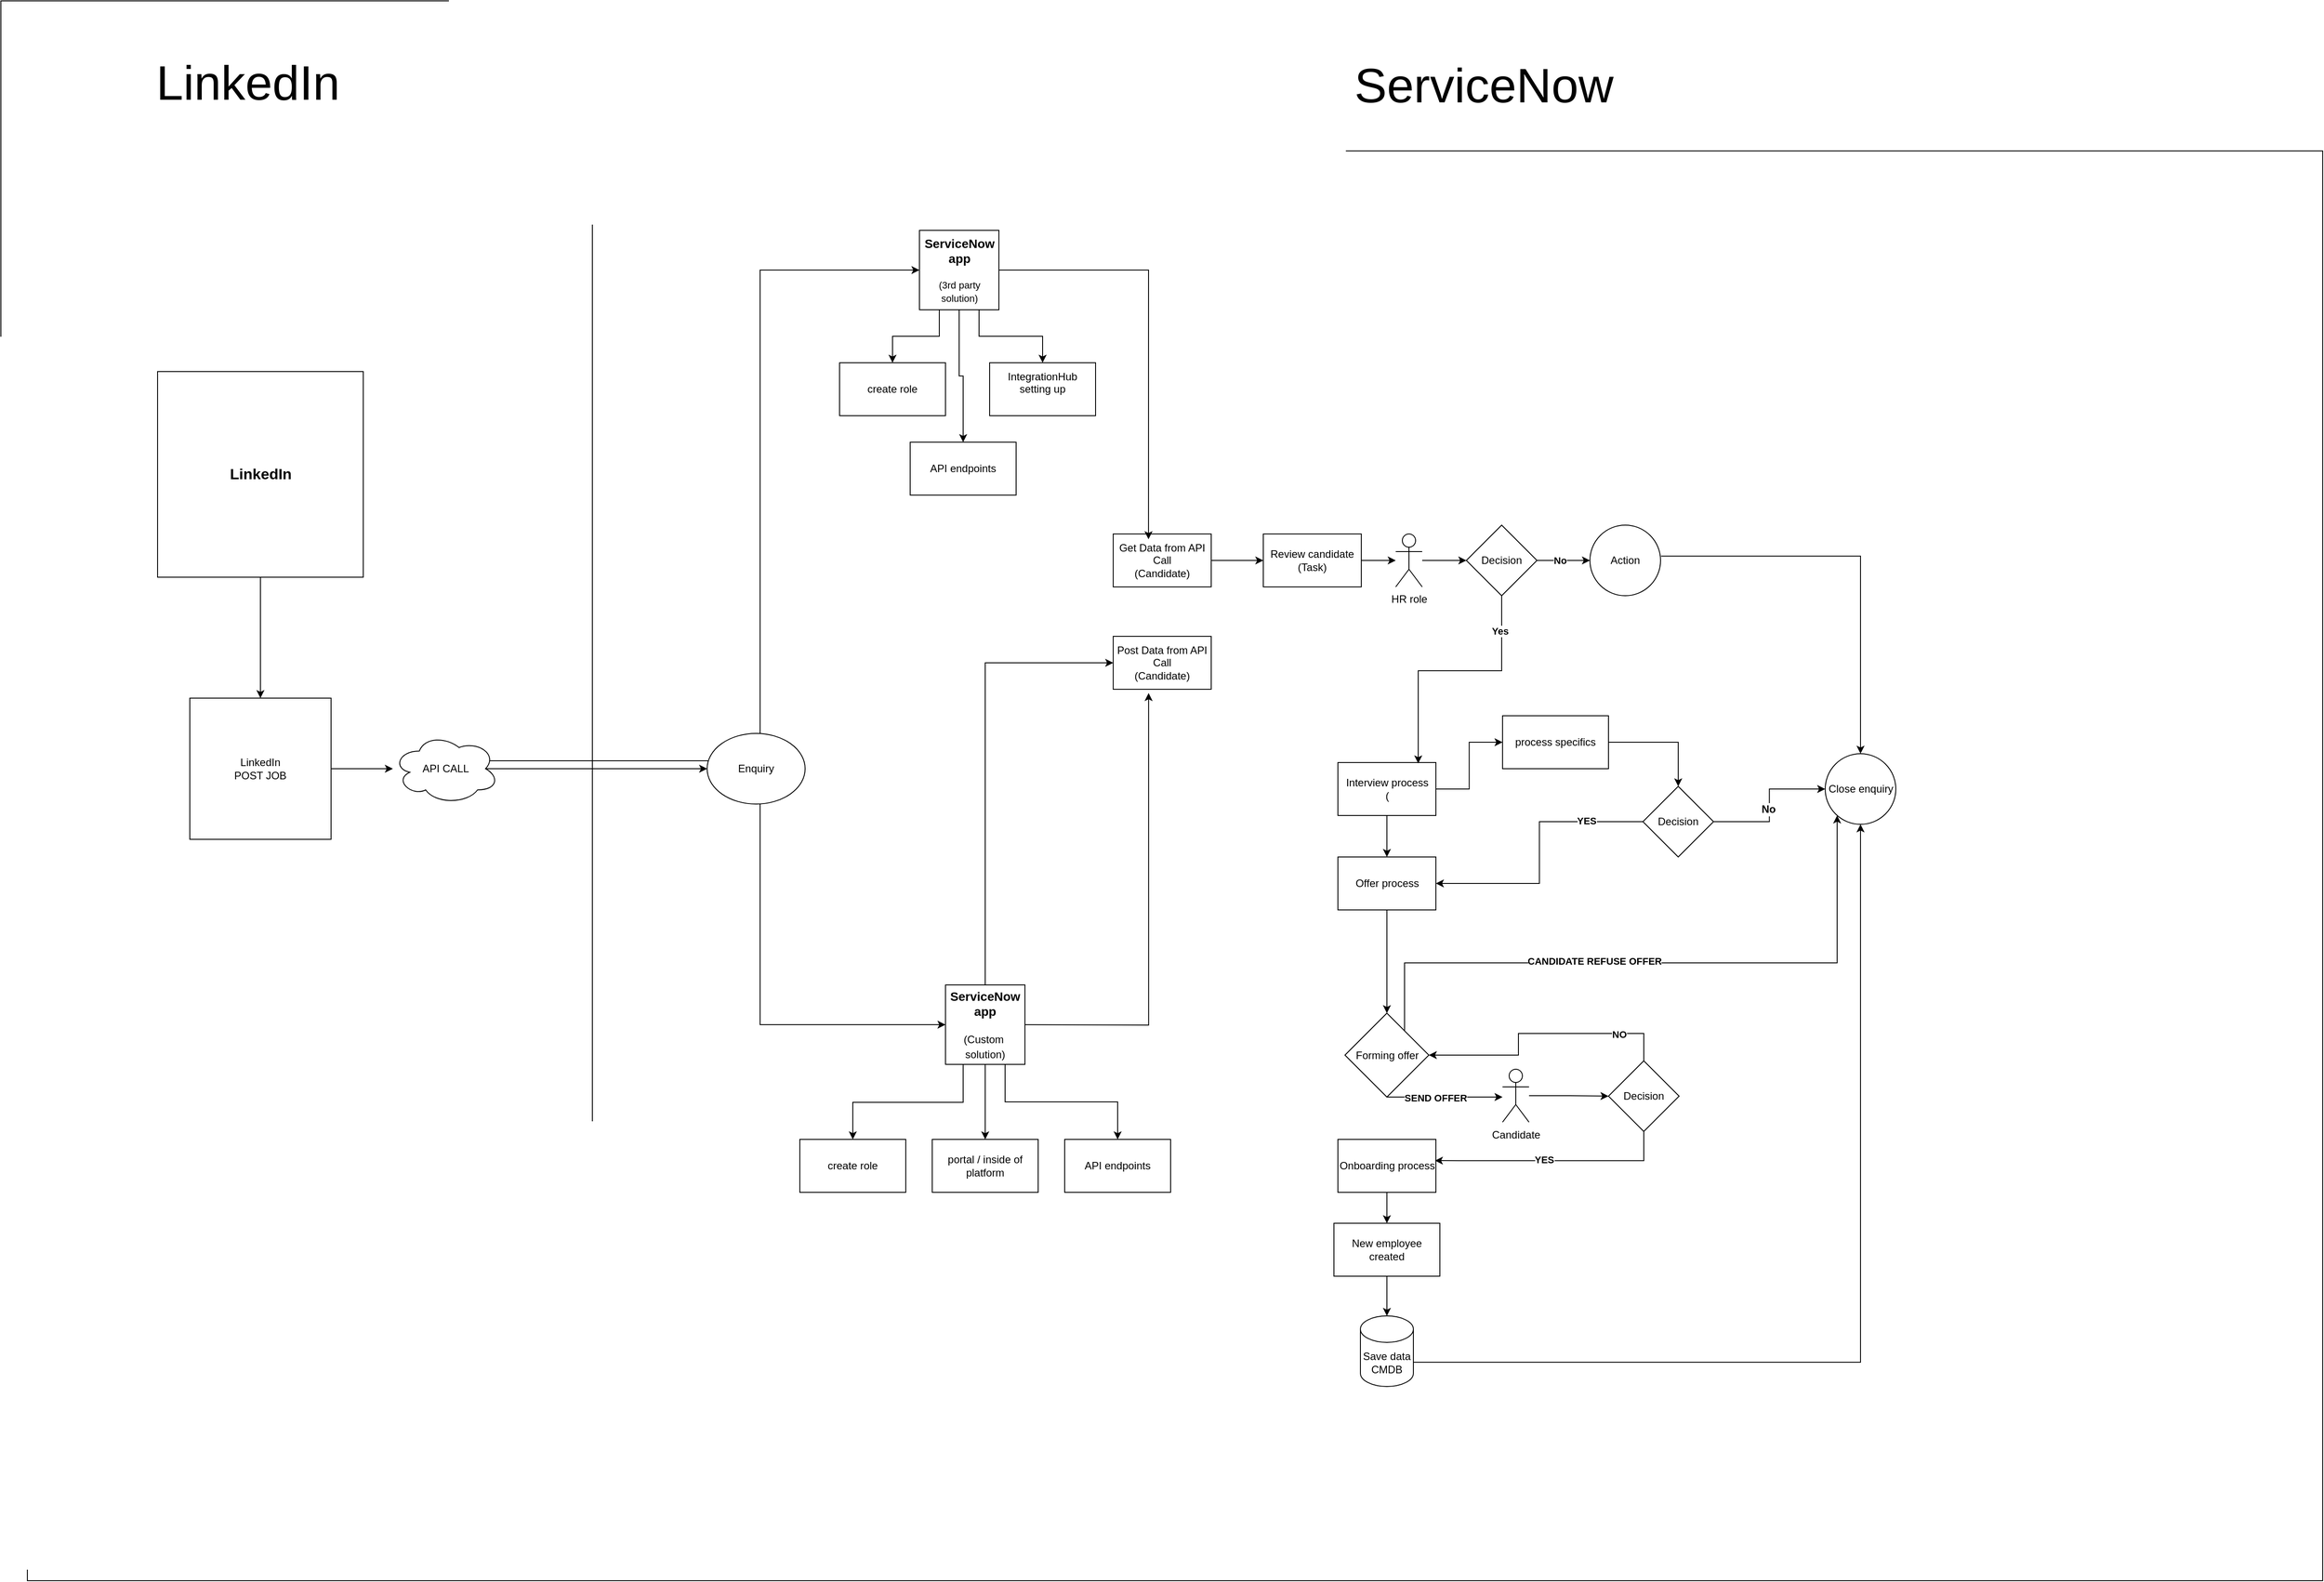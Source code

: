 <mxfile version="23.1.8" type="github">
  <diagram name="Page-1" id="X5aOQhIZP81_tIHRV2V6">
    <mxGraphModel dx="3475" dy="3555" grid="1" gridSize="10" guides="1" tooltips="1" connect="1" arrows="1" fold="1" page="1" pageScale="1" pageWidth="850" pageHeight="1100" math="0" shadow="0">
      <root>
        <mxCell id="0" />
        <mxCell id="1" parent="0" />
        <mxCell id="ArqEDXsnGxisH05dxlr8-175" value="" style="rounded=0;whiteSpace=wrap;html=1;" vertex="1" parent="1">
          <mxGeometry x="-740" y="-960" width="2600" height="1620" as="geometry" />
        </mxCell>
        <mxCell id="ArqEDXsnGxisH05dxlr8-173" value="" style="rounded=0;whiteSpace=wrap;html=1;" vertex="1" parent="1">
          <mxGeometry x="-770" y="-1130" width="670" height="1460" as="geometry" />
        </mxCell>
        <mxCell id="ArqEDXsnGxisH05dxlr8-56" style="edgeStyle=orthogonalEdgeStyle;rounded=0;orthogonalLoop=1;jettySize=auto;html=1;entryX=0.5;entryY=0;entryDx=0;entryDy=0;" edge="1" parent="1" source="ArqEDXsnGxisH05dxlr8-54" target="ArqEDXsnGxisH05dxlr8-55">
          <mxGeometry relative="1" as="geometry" />
        </mxCell>
        <mxCell id="ArqEDXsnGxisH05dxlr8-54" value="&lt;b&gt;&lt;font style=&quot;font-size: 17px;&quot;&gt;LinkedIn&lt;/font&gt;&lt;/b&gt;" style="whiteSpace=wrap;html=1;aspect=fixed;" vertex="1" parent="1">
          <mxGeometry x="-592.5" y="-710" width="233" height="233" as="geometry" />
        </mxCell>
        <mxCell id="ArqEDXsnGxisH05dxlr8-58" style="edgeStyle=orthogonalEdgeStyle;rounded=0;orthogonalLoop=1;jettySize=auto;html=1;" edge="1" parent="1" source="ArqEDXsnGxisH05dxlr8-55" target="ArqEDXsnGxisH05dxlr8-57">
          <mxGeometry relative="1" as="geometry" />
        </mxCell>
        <mxCell id="ArqEDXsnGxisH05dxlr8-55" value="LinkedIn&lt;br&gt;POST JOB" style="whiteSpace=wrap;html=1;aspect=fixed;" vertex="1" parent="1">
          <mxGeometry x="-556" y="-340" width="160" height="160" as="geometry" />
        </mxCell>
        <mxCell id="ArqEDXsnGxisH05dxlr8-163" style="edgeStyle=orthogonalEdgeStyle;rounded=0;orthogonalLoop=1;jettySize=auto;html=1;exitX=0.5;exitY=1;exitDx=0;exitDy=0;entryX=0.5;entryY=0;entryDx=0;entryDy=0;" edge="1" parent="1" source="mtBoOplwOCALDo4XDjLK-2" target="ArqEDXsnGxisH05dxlr8-90">
          <mxGeometry relative="1" as="geometry">
            <Array as="points">
              <mxPoint x="320" y="75" />
              <mxPoint x="320" y="118" />
              <mxPoint x="195" y="118" />
            </Array>
          </mxGeometry>
        </mxCell>
        <mxCell id="ArqEDXsnGxisH05dxlr8-164" style="edgeStyle=orthogonalEdgeStyle;rounded=0;orthogonalLoop=1;jettySize=auto;html=1;exitX=0.5;exitY=1;exitDx=0;exitDy=0;entryX=0.5;entryY=0;entryDx=0;entryDy=0;" edge="1" parent="1" source="mtBoOplwOCALDo4XDjLK-2" target="ArqEDXsnGxisH05dxlr8-156">
          <mxGeometry relative="1" as="geometry" />
        </mxCell>
        <mxCell id="ArqEDXsnGxisH05dxlr8-165" style="edgeStyle=orthogonalEdgeStyle;rounded=0;orthogonalLoop=1;jettySize=auto;html=1;exitX=0.75;exitY=1;exitDx=0;exitDy=0;entryX=0.5;entryY=0;entryDx=0;entryDy=0;" edge="1" parent="1" source="mtBoOplwOCALDo4XDjLK-2" target="ArqEDXsnGxisH05dxlr8-158">
          <mxGeometry relative="1" as="geometry" />
        </mxCell>
        <mxCell id="ArqEDXsnGxisH05dxlr8-186" style="edgeStyle=orthogonalEdgeStyle;rounded=0;orthogonalLoop=1;jettySize=auto;html=1;entryX=0.361;entryY=1.071;entryDx=0;entryDy=0;entryPerimeter=0;" edge="1" parent="1" target="ArqEDXsnGxisH05dxlr8-234">
          <mxGeometry relative="1" as="geometry">
            <mxPoint x="376" y="30" as="sourcePoint" />
            <mxPoint x="531.5" y="-466" as="targetPoint" />
          </mxGeometry>
        </mxCell>
        <mxCell id="ArqEDXsnGxisH05dxlr8-235" style="edgeStyle=orthogonalEdgeStyle;rounded=0;orthogonalLoop=1;jettySize=auto;html=1;exitX=0.5;exitY=0;exitDx=0;exitDy=0;entryX=0;entryY=0.5;entryDx=0;entryDy=0;" edge="1" parent="1" source="mtBoOplwOCALDo4XDjLK-2" target="ArqEDXsnGxisH05dxlr8-234">
          <mxGeometry relative="1" as="geometry" />
        </mxCell>
        <mxCell id="mtBoOplwOCALDo4XDjLK-2" value="&lt;b&gt;&lt;font style=&quot;font-size: 14px;&quot;&gt;ServiceNow app&lt;br&gt;&lt;br&gt;&lt;/font&gt;&lt;/b&gt;(Custom&amp;nbsp;&lt;br style=&quot;border-color: var(--border-color);&quot;&gt;solution)&lt;b&gt;&lt;font style=&quot;font-size: 14px;&quot;&gt;&lt;br&gt;&lt;/font&gt;&lt;/b&gt;" style="whiteSpace=wrap;html=1;aspect=fixed;" parent="1" vertex="1">
          <mxGeometry x="300" y="-15" width="90" height="90" as="geometry" />
        </mxCell>
        <mxCell id="ArqEDXsnGxisH05dxlr8-59" style="edgeStyle=orthogonalEdgeStyle;rounded=0;orthogonalLoop=1;jettySize=auto;html=1;entryX=0;entryY=0.5;entryDx=0;entryDy=0;exitX=0.875;exitY=0.5;exitDx=0;exitDy=0;exitPerimeter=0;" edge="1" parent="1" source="ArqEDXsnGxisH05dxlr8-176" target="mtBoOplwOCALDo4XDjLK-2">
          <mxGeometry relative="1" as="geometry">
            <Array as="points">
              <mxPoint x="90" y="-260" />
              <mxPoint x="90" y="30" />
            </Array>
          </mxGeometry>
        </mxCell>
        <mxCell id="ArqEDXsnGxisH05dxlr8-166" style="edgeStyle=orthogonalEdgeStyle;rounded=0;orthogonalLoop=1;jettySize=auto;html=1;exitX=0.4;exitY=0.1;exitDx=0;exitDy=0;exitPerimeter=0;entryX=0;entryY=0.5;entryDx=0;entryDy=0;" edge="1" parent="1" source="ArqEDXsnGxisH05dxlr8-57" target="ArqEDXsnGxisH05dxlr8-66">
          <mxGeometry relative="1" as="geometry">
            <Array as="points">
              <mxPoint x="90" y="-269" />
              <mxPoint x="90" y="-825" />
            </Array>
          </mxGeometry>
        </mxCell>
        <mxCell id="ArqEDXsnGxisH05dxlr8-57" value="API CALL" style="ellipse;shape=cloud;whiteSpace=wrap;html=1;" vertex="1" parent="1">
          <mxGeometry x="-326" y="-300" width="120" height="80" as="geometry" />
        </mxCell>
        <mxCell id="ArqEDXsnGxisH05dxlr8-160" style="edgeStyle=orthogonalEdgeStyle;rounded=0;orthogonalLoop=1;jettySize=auto;html=1;exitX=0.25;exitY=1;exitDx=0;exitDy=0;entryX=0.5;entryY=0;entryDx=0;entryDy=0;" edge="1" parent="1" source="ArqEDXsnGxisH05dxlr8-66" target="ArqEDXsnGxisH05dxlr8-154">
          <mxGeometry relative="1" as="geometry" />
        </mxCell>
        <mxCell id="ArqEDXsnGxisH05dxlr8-161" style="edgeStyle=orthogonalEdgeStyle;rounded=0;orthogonalLoop=1;jettySize=auto;html=1;exitX=0.75;exitY=1;exitDx=0;exitDy=0;entryX=0.5;entryY=0;entryDx=0;entryDy=0;" edge="1" parent="1" source="ArqEDXsnGxisH05dxlr8-66" target="ArqEDXsnGxisH05dxlr8-157">
          <mxGeometry relative="1" as="geometry" />
        </mxCell>
        <mxCell id="ArqEDXsnGxisH05dxlr8-162" style="edgeStyle=orthogonalEdgeStyle;rounded=0;orthogonalLoop=1;jettySize=auto;html=1;exitX=0.5;exitY=1;exitDx=0;exitDy=0;entryX=0.5;entryY=0;entryDx=0;entryDy=0;" edge="1" parent="1" source="ArqEDXsnGxisH05dxlr8-66" target="ArqEDXsnGxisH05dxlr8-159">
          <mxGeometry relative="1" as="geometry" />
        </mxCell>
        <mxCell id="ArqEDXsnGxisH05dxlr8-66" value="&lt;font style=&quot;&quot;&gt;&lt;b style=&quot;font-size: 14px;&quot;&gt;ServiceNow app&lt;/b&gt;&lt;br&gt;&lt;br&gt;&lt;font style=&quot;font-size: 11px;&quot;&gt;(3rd party solution)&lt;/font&gt;&lt;br&gt;&lt;/font&gt;" style="whiteSpace=wrap;html=1;aspect=fixed;" vertex="1" parent="1">
          <mxGeometry x="270.5" y="-870" width="90" height="90" as="geometry" />
        </mxCell>
        <mxCell id="ArqEDXsnGxisH05dxlr8-95" value="" style="edgeStyle=orthogonalEdgeStyle;rounded=0;orthogonalLoop=1;jettySize=auto;html=1;" edge="1" parent="1" source="ArqEDXsnGxisH05dxlr8-74" target="ArqEDXsnGxisH05dxlr8-94">
          <mxGeometry relative="1" as="geometry" />
        </mxCell>
        <mxCell id="ArqEDXsnGxisH05dxlr8-74" value="Interview process&lt;br&gt;(" style="whiteSpace=wrap;html=1;" vertex="1" parent="1">
          <mxGeometry x="744.5" y="-267" width="111" height="60" as="geometry" />
        </mxCell>
        <mxCell id="ArqEDXsnGxisH05dxlr8-195" value="" style="edgeStyle=orthogonalEdgeStyle;rounded=0;orthogonalLoop=1;jettySize=auto;html=1;" edge="1" parent="1" source="ArqEDXsnGxisH05dxlr8-199" target="ArqEDXsnGxisH05dxlr8-194">
          <mxGeometry relative="1" as="geometry" />
        </mxCell>
        <mxCell id="ArqEDXsnGxisH05dxlr8-83" value="" style="edgeStyle=orthogonalEdgeStyle;rounded=0;orthogonalLoop=1;jettySize=auto;html=1;" edge="1" parent="1" source="ArqEDXsnGxisH05dxlr8-79" target="ArqEDXsnGxisH05dxlr8-82">
          <mxGeometry relative="1" as="geometry" />
        </mxCell>
        <mxCell id="ArqEDXsnGxisH05dxlr8-79" value="Onboarding process" style="whiteSpace=wrap;html=1;" vertex="1" parent="1">
          <mxGeometry x="744.5" y="160" width="111" height="60" as="geometry" />
        </mxCell>
        <mxCell id="ArqEDXsnGxisH05dxlr8-85" value="" style="edgeStyle=orthogonalEdgeStyle;rounded=0;orthogonalLoop=1;jettySize=auto;html=1;entryX=0.5;entryY=1;entryDx=0;entryDy=0;exitX=1;exitY=0;exitDx=0;exitDy=52.5;exitPerimeter=0;" edge="1" parent="1" source="ArqEDXsnGxisH05dxlr8-231" target="ArqEDXsnGxisH05dxlr8-84">
          <mxGeometry relative="1" as="geometry">
            <mxPoint x="861" y="235" as="sourcePoint" />
            <mxPoint x="1336.5" y="-145" as="targetPoint" />
            <Array as="points">
              <mxPoint x="1337" y="412" />
            </Array>
          </mxGeometry>
        </mxCell>
        <mxCell id="ArqEDXsnGxisH05dxlr8-232" style="edgeStyle=orthogonalEdgeStyle;rounded=0;orthogonalLoop=1;jettySize=auto;html=1;" edge="1" parent="1" source="ArqEDXsnGxisH05dxlr8-82" target="ArqEDXsnGxisH05dxlr8-231">
          <mxGeometry relative="1" as="geometry" />
        </mxCell>
        <mxCell id="ArqEDXsnGxisH05dxlr8-82" value="New employee created" style="whiteSpace=wrap;html=1;" vertex="1" parent="1">
          <mxGeometry x="740" y="255" width="120" height="60" as="geometry" />
        </mxCell>
        <mxCell id="ArqEDXsnGxisH05dxlr8-84" value="Close enquiry" style="ellipse;whiteSpace=wrap;html=1;" vertex="1" parent="1">
          <mxGeometry x="1296.5" y="-277" width="80" height="80" as="geometry" />
        </mxCell>
        <mxCell id="ArqEDXsnGxisH05dxlr8-90" value="create role" style="whiteSpace=wrap;html=1;" vertex="1" parent="1">
          <mxGeometry x="135" y="160" width="120" height="60" as="geometry" />
        </mxCell>
        <mxCell id="ArqEDXsnGxisH05dxlr8-112" value="" style="edgeStyle=orthogonalEdgeStyle;rounded=0;orthogonalLoop=1;jettySize=auto;html=1;" edge="1" parent="1" source="ArqEDXsnGxisH05dxlr8-94" target="ArqEDXsnGxisH05dxlr8-111">
          <mxGeometry relative="1" as="geometry" />
        </mxCell>
        <mxCell id="ArqEDXsnGxisH05dxlr8-94" value="process specifics" style="whiteSpace=wrap;html=1;" vertex="1" parent="1">
          <mxGeometry x="931" y="-320" width="120" height="60" as="geometry" />
        </mxCell>
        <mxCell id="ArqEDXsnGxisH05dxlr8-108" style="edgeStyle=orthogonalEdgeStyle;rounded=0;orthogonalLoop=1;jettySize=auto;html=1;" edge="1" parent="1" source="ArqEDXsnGxisH05dxlr8-97">
          <mxGeometry relative="1" as="geometry">
            <mxPoint x="835.5" y="-266" as="targetPoint" />
            <Array as="points">
              <mxPoint x="929.5" y="-371" />
              <mxPoint x="835.5" y="-371" />
            </Array>
          </mxGeometry>
        </mxCell>
        <mxCell id="ArqEDXsnGxisH05dxlr8-118" value="Yes" style="edgeLabel;html=1;align=center;verticalAlign=middle;resizable=0;points=[];fontStyle=1" vertex="1" connectable="0" parent="ArqEDXsnGxisH05dxlr8-108">
          <mxGeometry x="-0.757" y="3" relative="1" as="geometry">
            <mxPoint x="-5" y="5" as="offset" />
          </mxGeometry>
        </mxCell>
        <mxCell id="ArqEDXsnGxisH05dxlr8-97" value="Decision" style="rhombus;whiteSpace=wrap;html=1;" vertex="1" parent="1">
          <mxGeometry x="890" y="-536" width="80" height="80" as="geometry" />
        </mxCell>
        <mxCell id="ArqEDXsnGxisH05dxlr8-109" style="edgeStyle=orthogonalEdgeStyle;rounded=0;orthogonalLoop=1;jettySize=auto;html=1;exitX=1.008;exitY=0.439;exitDx=0;exitDy=0;entryX=0.5;entryY=0;entryDx=0;entryDy=0;exitPerimeter=0;" edge="1" parent="1" source="ArqEDXsnGxisH05dxlr8-99">
          <mxGeometry relative="1" as="geometry">
            <mxPoint x="1123.004" y="-447.716" as="sourcePoint" />
            <mxPoint x="1336.5" y="-277" as="targetPoint" />
            <Array as="points">
              <mxPoint x="1336.5" y="-501" />
            </Array>
          </mxGeometry>
        </mxCell>
        <mxCell id="ArqEDXsnGxisH05dxlr8-99" value="Action" style="ellipse;whiteSpace=wrap;html=1;" vertex="1" parent="1">
          <mxGeometry x="1030" y="-536" width="80" height="80" as="geometry" />
        </mxCell>
        <mxCell id="ArqEDXsnGxisH05dxlr8-113" style="edgeStyle=orthogonalEdgeStyle;rounded=0;orthogonalLoop=1;jettySize=auto;html=1;entryX=0;entryY=0.5;entryDx=0;entryDy=0;" edge="1" parent="1" source="ArqEDXsnGxisH05dxlr8-111" target="ArqEDXsnGxisH05dxlr8-84">
          <mxGeometry relative="1" as="geometry">
            <mxPoint x="1225.5" y="-237" as="targetPoint" />
          </mxGeometry>
        </mxCell>
        <mxCell id="ArqEDXsnGxisH05dxlr8-115" value="&lt;font style=&quot;font-size: 12px;&quot;&gt;&lt;b&gt;No&lt;/b&gt;&lt;/font&gt;" style="edgeLabel;html=1;align=center;verticalAlign=middle;resizable=0;points=[];" vertex="1" connectable="0" parent="ArqEDXsnGxisH05dxlr8-113">
          <mxGeometry x="-0.047" y="2" relative="1" as="geometry">
            <mxPoint as="offset" />
          </mxGeometry>
        </mxCell>
        <mxCell id="ArqEDXsnGxisH05dxlr8-196" style="edgeStyle=orthogonalEdgeStyle;rounded=0;orthogonalLoop=1;jettySize=auto;html=1;entryX=1;entryY=0.5;entryDx=0;entryDy=0;" edge="1" parent="1" source="ArqEDXsnGxisH05dxlr8-111" target="ArqEDXsnGxisH05dxlr8-207">
          <mxGeometry relative="1" as="geometry" />
        </mxCell>
        <mxCell id="ArqEDXsnGxisH05dxlr8-197" value="&lt;b&gt;YES&lt;/b&gt;" style="edgeLabel;html=1;align=center;verticalAlign=middle;resizable=0;points=[];" vertex="1" connectable="0" parent="ArqEDXsnGxisH05dxlr8-196">
          <mxGeometry x="-0.576" y="-1" relative="1" as="geometry">
            <mxPoint as="offset" />
          </mxGeometry>
        </mxCell>
        <mxCell id="ArqEDXsnGxisH05dxlr8-111" value="Decision" style="rhombus;whiteSpace=wrap;html=1;" vertex="1" parent="1">
          <mxGeometry x="1090" y="-240" width="80" height="80" as="geometry" />
        </mxCell>
        <mxCell id="ArqEDXsnGxisH05dxlr8-154" value="create role" style="whiteSpace=wrap;html=1;" vertex="1" parent="1">
          <mxGeometry x="180" y="-720" width="120" height="60" as="geometry" />
        </mxCell>
        <mxCell id="ArqEDXsnGxisH05dxlr8-156" value="portal / inside of platform" style="whiteSpace=wrap;html=1;" vertex="1" parent="1">
          <mxGeometry x="285" y="160" width="120" height="60" as="geometry" />
        </mxCell>
        <mxCell id="ArqEDXsnGxisH05dxlr8-157" value="IntegrationHub &lt;br&gt;setting up&lt;div&gt;&lt;br/&gt;&lt;/div&gt;" style="whiteSpace=wrap;html=1;" vertex="1" parent="1">
          <mxGeometry x="350" y="-720" width="120" height="60" as="geometry" />
        </mxCell>
        <mxCell id="ArqEDXsnGxisH05dxlr8-158" value="API endpoints" style="whiteSpace=wrap;html=1;" vertex="1" parent="1">
          <mxGeometry x="435" y="160" width="120" height="60" as="geometry" />
        </mxCell>
        <mxCell id="ArqEDXsnGxisH05dxlr8-159" value="API endpoints" style="whiteSpace=wrap;html=1;" vertex="1" parent="1">
          <mxGeometry x="260" y="-630" width="120" height="60" as="geometry" />
        </mxCell>
        <mxCell id="ArqEDXsnGxisH05dxlr8-168" value="" style="edgeStyle=orthogonalEdgeStyle;rounded=0;orthogonalLoop=1;jettySize=auto;html=1;fontStyle=1" edge="1" parent="1" source="ArqEDXsnGxisH05dxlr8-97" target="ArqEDXsnGxisH05dxlr8-99">
          <mxGeometry relative="1" as="geometry">
            <mxPoint x="970" y="-496" as="sourcePoint" />
            <mxPoint x="1030" y="-496" as="targetPoint" />
            <Array as="points">
              <mxPoint x="910" y="-496" />
            </Array>
          </mxGeometry>
        </mxCell>
        <mxCell id="ArqEDXsnGxisH05dxlr8-169" value="&lt;b&gt;No&lt;/b&gt;" style="edgeLabel;html=1;align=center;verticalAlign=middle;resizable=0;points=[];" vertex="1" connectable="0" parent="ArqEDXsnGxisH05dxlr8-168">
          <mxGeometry x="-0.15" relative="1" as="geometry">
            <mxPoint as="offset" />
          </mxGeometry>
        </mxCell>
        <mxCell id="ArqEDXsnGxisH05dxlr8-170" value="&lt;font style=&quot;font-size: 55px;&quot;&gt;LinkedIn&lt;br&gt;&lt;br&gt;&lt;/font&gt;" style="text;html=1;align=center;verticalAlign=middle;whiteSpace=wrap;rounded=0;" vertex="1" parent="1">
          <mxGeometry x="-520" y="-1020" width="60" height="30" as="geometry" />
        </mxCell>
        <mxCell id="ArqEDXsnGxisH05dxlr8-171" value="&lt;font style=&quot;font-size: 55px;&quot;&gt;ServiceNow&lt;/font&gt;" style="text;html=1;align=center;verticalAlign=middle;whiteSpace=wrap;rounded=0;" vertex="1" parent="1">
          <mxGeometry x="880" y="-1050" width="60" height="30" as="geometry" />
        </mxCell>
        <mxCell id="ArqEDXsnGxisH05dxlr8-177" value="" style="edgeStyle=orthogonalEdgeStyle;rounded=0;orthogonalLoop=1;jettySize=auto;html=1;entryX=0;entryY=0.5;entryDx=0;entryDy=0;exitX=0.875;exitY=0.5;exitDx=0;exitDy=0;exitPerimeter=0;" edge="1" parent="1" source="ArqEDXsnGxisH05dxlr8-57" target="ArqEDXsnGxisH05dxlr8-176">
          <mxGeometry relative="1" as="geometry">
            <mxPoint x="-221" y="-260" as="sourcePoint" />
            <mxPoint x="300" y="30" as="targetPoint" />
            <Array as="points" />
          </mxGeometry>
        </mxCell>
        <mxCell id="ArqEDXsnGxisH05dxlr8-176" value="Enquiry" style="ellipse;whiteSpace=wrap;html=1;" vertex="1" parent="1">
          <mxGeometry x="30" y="-300" width="111" height="80" as="geometry" />
        </mxCell>
        <mxCell id="ArqEDXsnGxisH05dxlr8-190" style="edgeStyle=orthogonalEdgeStyle;rounded=0;orthogonalLoop=1;jettySize=auto;html=1;" edge="1" parent="1" source="ArqEDXsnGxisH05dxlr8-72" target="ArqEDXsnGxisH05dxlr8-188">
          <mxGeometry relative="1" as="geometry" />
        </mxCell>
        <mxCell id="ArqEDXsnGxisH05dxlr8-72" value="Review candidate&lt;br&gt;(Task)" style="whiteSpace=wrap;html=1;" vertex="1" parent="1">
          <mxGeometry x="660" y="-526" width="111" height="60" as="geometry" />
        </mxCell>
        <mxCell id="ArqEDXsnGxisH05dxlr8-187" style="edgeStyle=orthogonalEdgeStyle;rounded=0;orthogonalLoop=1;jettySize=auto;html=1;entryX=0;entryY=0.5;entryDx=0;entryDy=0;" edge="1" parent="1" source="ArqEDXsnGxisH05dxlr8-181" target="ArqEDXsnGxisH05dxlr8-72">
          <mxGeometry relative="1" as="geometry" />
        </mxCell>
        <mxCell id="ArqEDXsnGxisH05dxlr8-181" value="Get Data from API Call&lt;br&gt;(Candidate)" style="whiteSpace=wrap;html=1;" vertex="1" parent="1">
          <mxGeometry x="490" y="-526" width="111" height="60" as="geometry" />
        </mxCell>
        <mxCell id="ArqEDXsnGxisH05dxlr8-182" style="edgeStyle=orthogonalEdgeStyle;rounded=0;orthogonalLoop=1;jettySize=auto;html=1;entryX=0.36;entryY=0.1;entryDx=0;entryDy=0;entryPerimeter=0;" edge="1" parent="1" source="ArqEDXsnGxisH05dxlr8-66" target="ArqEDXsnGxisH05dxlr8-181">
          <mxGeometry relative="1" as="geometry" />
        </mxCell>
        <mxCell id="ArqEDXsnGxisH05dxlr8-191" style="edgeStyle=orthogonalEdgeStyle;rounded=0;orthogonalLoop=1;jettySize=auto;html=1;entryX=0;entryY=0.5;entryDx=0;entryDy=0;" edge="1" parent="1" source="ArqEDXsnGxisH05dxlr8-188" target="ArqEDXsnGxisH05dxlr8-97">
          <mxGeometry relative="1" as="geometry" />
        </mxCell>
        <mxCell id="ArqEDXsnGxisH05dxlr8-188" value="HR role" style="shape=umlActor;verticalLabelPosition=bottom;verticalAlign=top;html=1;outlineConnect=0;" vertex="1" parent="1">
          <mxGeometry x="810" y="-526" width="30" height="60" as="geometry" />
        </mxCell>
        <mxCell id="ArqEDXsnGxisH05dxlr8-216" style="edgeStyle=orthogonalEdgeStyle;rounded=0;orthogonalLoop=1;jettySize=auto;html=1;entryX=0.99;entryY=0.401;entryDx=0;entryDy=0;entryPerimeter=0;" edge="1" parent="1" source="ArqEDXsnGxisH05dxlr8-194" target="ArqEDXsnGxisH05dxlr8-79">
          <mxGeometry relative="1" as="geometry">
            <mxPoint x="855.5" y="118" as="targetPoint" />
            <Array as="points">
              <mxPoint x="1091" y="184" />
            </Array>
          </mxGeometry>
        </mxCell>
        <mxCell id="ArqEDXsnGxisH05dxlr8-217" value="&lt;b style=&quot;border-color: var(--border-color);&quot;&gt;YES&lt;/b&gt;" style="edgeLabel;html=1;align=center;verticalAlign=middle;resizable=0;points=[];" vertex="1" connectable="0" parent="ArqEDXsnGxisH05dxlr8-216">
          <mxGeometry x="0.085" y="-1" relative="1" as="geometry">
            <mxPoint as="offset" />
          </mxGeometry>
        </mxCell>
        <mxCell id="ArqEDXsnGxisH05dxlr8-228" style="edgeStyle=orthogonalEdgeStyle;rounded=0;orthogonalLoop=1;jettySize=auto;html=1;entryX=1;entryY=0.5;entryDx=0;entryDy=0;" edge="1" parent="1" source="ArqEDXsnGxisH05dxlr8-194" target="ArqEDXsnGxisH05dxlr8-213">
          <mxGeometry relative="1" as="geometry">
            <Array as="points">
              <mxPoint x="1091" y="40" />
              <mxPoint x="949" y="40" />
              <mxPoint x="949" y="65" />
            </Array>
          </mxGeometry>
        </mxCell>
        <mxCell id="ArqEDXsnGxisH05dxlr8-229" value="&lt;b&gt;NO&lt;/b&gt;" style="edgeLabel;html=1;align=center;verticalAlign=middle;resizable=0;points=[];" vertex="1" connectable="0" parent="ArqEDXsnGxisH05dxlr8-228">
          <mxGeometry x="-0.602" y="1" relative="1" as="geometry">
            <mxPoint as="offset" />
          </mxGeometry>
        </mxCell>
        <mxCell id="ArqEDXsnGxisH05dxlr8-194" value="Decision" style="rhombus;whiteSpace=wrap;html=1;" vertex="1" parent="1">
          <mxGeometry x="1051" y="71" width="80" height="80" as="geometry" />
        </mxCell>
        <mxCell id="ArqEDXsnGxisH05dxlr8-199" value="Candidate" style="shape=umlActor;verticalLabelPosition=bottom;verticalAlign=top;html=1;outlineConnect=0;" vertex="1" parent="1">
          <mxGeometry x="931" y="80.5" width="30" height="60" as="geometry" />
        </mxCell>
        <mxCell id="ArqEDXsnGxisH05dxlr8-208" value="" style="edgeStyle=orthogonalEdgeStyle;rounded=0;orthogonalLoop=1;jettySize=auto;html=1;" edge="1" parent="1" source="ArqEDXsnGxisH05dxlr8-74" target="ArqEDXsnGxisH05dxlr8-207">
          <mxGeometry relative="1" as="geometry">
            <mxPoint x="800" y="-207" as="sourcePoint" />
            <mxPoint x="800" y="-70" as="targetPoint" />
          </mxGeometry>
        </mxCell>
        <mxCell id="ArqEDXsnGxisH05dxlr8-214" style="edgeStyle=orthogonalEdgeStyle;rounded=0;orthogonalLoop=1;jettySize=auto;html=1;entryX=0.5;entryY=0;entryDx=0;entryDy=0;" edge="1" parent="1" source="ArqEDXsnGxisH05dxlr8-207" target="ArqEDXsnGxisH05dxlr8-213">
          <mxGeometry relative="1" as="geometry">
            <Array as="points">
              <mxPoint x="800" y="-40" />
              <mxPoint x="800" y="-40" />
            </Array>
          </mxGeometry>
        </mxCell>
        <mxCell id="ArqEDXsnGxisH05dxlr8-207" value="Offer process" style="whiteSpace=wrap;html=1;" vertex="1" parent="1">
          <mxGeometry x="744.5" y="-160" width="111" height="60" as="geometry" />
        </mxCell>
        <mxCell id="ArqEDXsnGxisH05dxlr8-215" style="edgeStyle=orthogonalEdgeStyle;rounded=0;orthogonalLoop=1;jettySize=auto;html=1;exitX=0.5;exitY=1;exitDx=0;exitDy=0;" edge="1" parent="1" source="ArqEDXsnGxisH05dxlr8-213" target="ArqEDXsnGxisH05dxlr8-199">
          <mxGeometry relative="1" as="geometry">
            <mxPoint x="847.5" y="89.5" as="sourcePoint" />
            <Array as="points">
              <mxPoint x="900" y="112" />
              <mxPoint x="900" y="112" />
            </Array>
          </mxGeometry>
        </mxCell>
        <mxCell id="ArqEDXsnGxisH05dxlr8-226" value="&lt;b&gt;SEND OFFER&lt;/b&gt;" style="edgeLabel;html=1;align=center;verticalAlign=middle;resizable=0;points=[];" vertex="1" connectable="0" parent="ArqEDXsnGxisH05dxlr8-215">
          <mxGeometry x="-0.16" y="-1" relative="1" as="geometry">
            <mxPoint as="offset" />
          </mxGeometry>
        </mxCell>
        <mxCell id="ArqEDXsnGxisH05dxlr8-213" value="Forming offer" style="rhombus;whiteSpace=wrap;html=1;" vertex="1" parent="1">
          <mxGeometry x="752.5" y="17" width="95" height="95" as="geometry" />
        </mxCell>
        <mxCell id="ArqEDXsnGxisH05dxlr8-221" style="edgeStyle=orthogonalEdgeStyle;rounded=0;orthogonalLoop=1;jettySize=auto;html=1;" edge="1" parent="1" source="ArqEDXsnGxisH05dxlr8-213" target="ArqEDXsnGxisH05dxlr8-84">
          <mxGeometry relative="1" as="geometry">
            <mxPoint x="960" y="-40" as="sourcePoint" />
            <Array as="points">
              <mxPoint x="820" y="-40" />
              <mxPoint x="1310" y="-40" />
            </Array>
          </mxGeometry>
        </mxCell>
        <mxCell id="ArqEDXsnGxisH05dxlr8-222" value="&lt;b&gt;CANDIDATE REFUSE OFFER&lt;/b&gt;" style="edgeLabel;html=1;align=center;verticalAlign=middle;resizable=0;points=[];" vertex="1" connectable="0" parent="ArqEDXsnGxisH05dxlr8-221">
          <mxGeometry x="-0.492" y="2" relative="1" as="geometry">
            <mxPoint x="105" as="offset" />
          </mxGeometry>
        </mxCell>
        <mxCell id="ArqEDXsnGxisH05dxlr8-231" value="Save data CMDB" style="shape=cylinder3;whiteSpace=wrap;html=1;boundedLbl=1;backgroundOutline=1;size=15;" vertex="1" parent="1">
          <mxGeometry x="770" y="360" width="60" height="80" as="geometry" />
        </mxCell>
        <mxCell id="ArqEDXsnGxisH05dxlr8-234" value="Post Data from API Call&lt;br&gt;(Candidate)" style="whiteSpace=wrap;html=1;" vertex="1" parent="1">
          <mxGeometry x="490" y="-410" width="111" height="60" as="geometry" />
        </mxCell>
      </root>
    </mxGraphModel>
  </diagram>
</mxfile>
